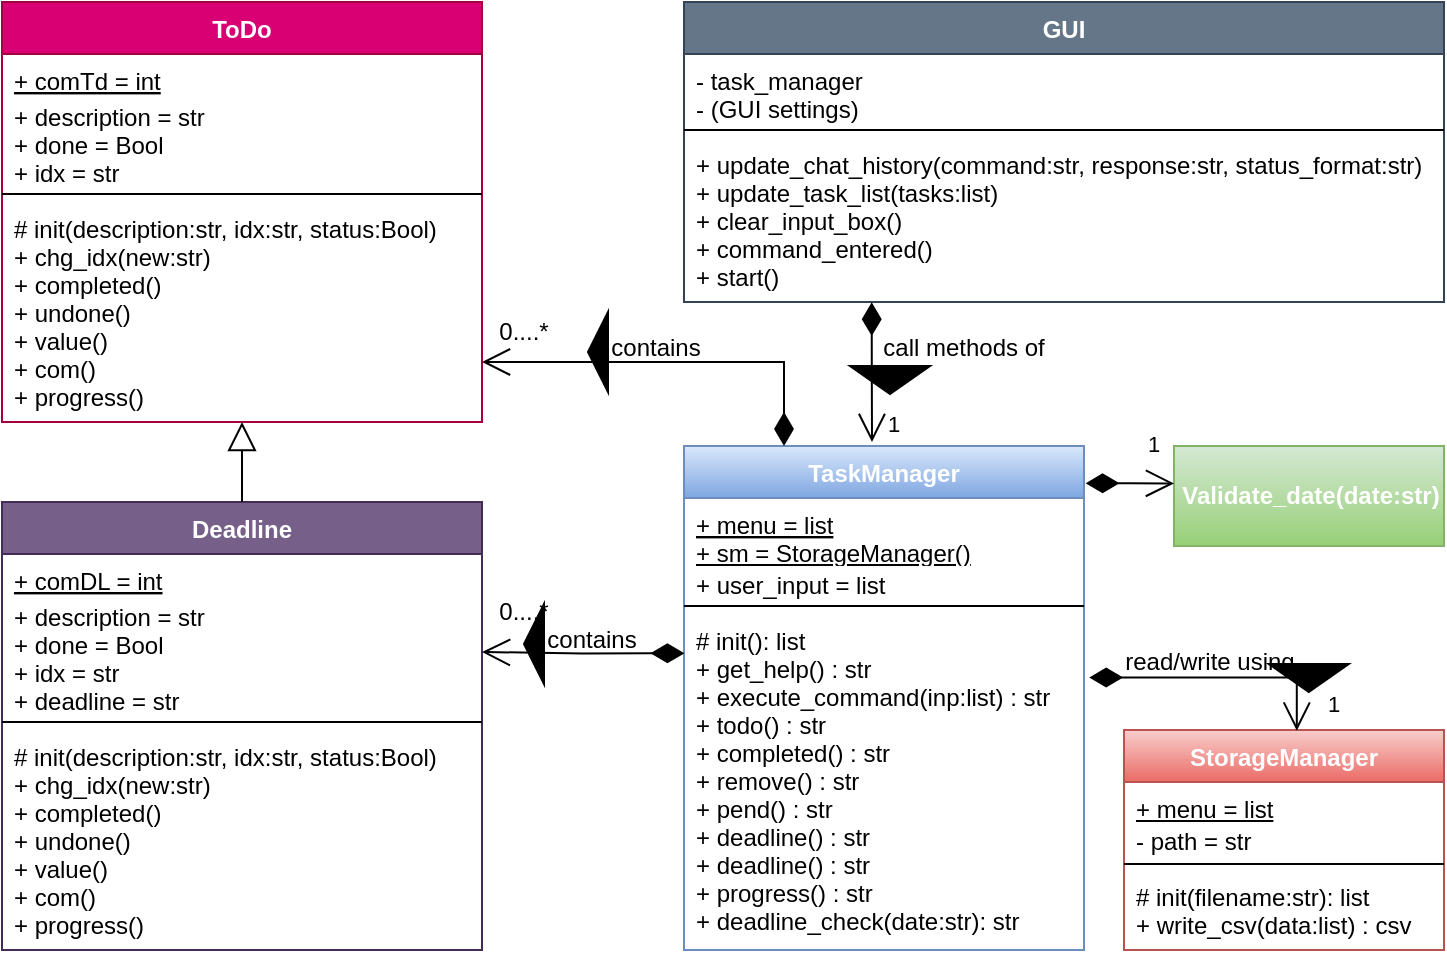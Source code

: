 <mxfile version="17.2.4" type="github" pages="2">
  <diagram name="UML" id="9f46799a-70d6-7492-0946-bef42562c5a5">
    <mxGraphModel dx="982" dy="359" grid="1" gridSize="10" guides="1" tooltips="1" connect="1" arrows="1" fold="1" page="1" pageScale="1" pageWidth="1100" pageHeight="850" background="none" math="0" shadow="0">
      <root>
        <mxCell id="0" />
        <mxCell id="1" parent="0" />
        <mxCell id="ZwuZ58h4NQ7gW0yGh3w9-2" value="GUI" style="swimlane;fontStyle=1;align=center;verticalAlign=top;childLayout=stackLayout;horizontal=1;startSize=26;horizontalStack=0;resizeParent=1;resizeParentMax=0;resizeLast=0;collapsible=1;marginBottom=0;fillColor=#647687;fontColor=#ffffff;strokeColor=#314354;" vertex="1" parent="1">
          <mxGeometry x="410" y="10" width="380" height="150" as="geometry" />
        </mxCell>
        <mxCell id="ZwuZ58h4NQ7gW0yGh3w9-3" value="- task_manager &#xa;- (GUI settings)" style="text;strokeColor=none;fillColor=none;align=left;verticalAlign=top;spacingLeft=4;spacingRight=4;overflow=hidden;rotatable=0;points=[[0,0.5],[1,0.5]];portConstraint=eastwest;" vertex="1" parent="ZwuZ58h4NQ7gW0yGh3w9-2">
          <mxGeometry y="26" width="380" height="34" as="geometry" />
        </mxCell>
        <mxCell id="ZwuZ58h4NQ7gW0yGh3w9-4" value="" style="line;strokeWidth=1;fillColor=none;align=left;verticalAlign=middle;spacingTop=-1;spacingLeft=3;spacingRight=3;rotatable=0;labelPosition=right;points=[];portConstraint=eastwest;" vertex="1" parent="ZwuZ58h4NQ7gW0yGh3w9-2">
          <mxGeometry y="60" width="380" height="8" as="geometry" />
        </mxCell>
        <mxCell id="ZwuZ58h4NQ7gW0yGh3w9-5" value="+ update_chat_history(command:str, response:str, status_format:str)&#xa;+ update_task_list(tasks:list)&#xa;+ clear_input_box()&#xa;+ command_entered()&#xa;+ start()" style="text;strokeColor=none;fillColor=none;align=left;verticalAlign=top;spacingLeft=4;spacingRight=4;overflow=hidden;rotatable=0;points=[[0,0.5],[1,0.5]];portConstraint=eastwest;" vertex="1" parent="ZwuZ58h4NQ7gW0yGh3w9-2">
          <mxGeometry y="68" width="380" height="82" as="geometry" />
        </mxCell>
        <mxCell id="ZwuZ58h4NQ7gW0yGh3w9-6" value="TaskManager" style="swimlane;fontStyle=1;align=center;verticalAlign=top;childLayout=stackLayout;horizontal=1;startSize=26;horizontalStack=0;resizeParent=1;resizeParentMax=0;resizeLast=0;collapsible=1;marginBottom=0;fillColor=#dae8fc;strokeColor=#6c8ebf;gradientColor=#7ea6e0;fontColor=#FFFFFF;" vertex="1" parent="1">
          <mxGeometry x="410" y="232" width="200" height="252" as="geometry" />
        </mxCell>
        <mxCell id="ZwuZ58h4NQ7gW0yGh3w9-7" value="+ menu = list&#xa;+ sm = StorageManager()" style="text;strokeColor=none;fillColor=none;align=left;verticalAlign=top;spacingLeft=4;spacingRight=4;overflow=hidden;rotatable=0;points=[[0,0.5],[1,0.5]];portConstraint=eastwest;fontStyle=4" vertex="1" parent="ZwuZ58h4NQ7gW0yGh3w9-6">
          <mxGeometry y="26" width="200" height="30" as="geometry" />
        </mxCell>
        <mxCell id="ZwuZ58h4NQ7gW0yGh3w9-24" value="+ user_input = list" style="text;strokeColor=none;fillColor=none;align=left;verticalAlign=top;spacingLeft=4;spacingRight=4;overflow=hidden;rotatable=0;points=[[0,0.5],[1,0.5]];portConstraint=eastwest;fontStyle=0" vertex="1" parent="ZwuZ58h4NQ7gW0yGh3w9-6">
          <mxGeometry y="56" width="200" height="20" as="geometry" />
        </mxCell>
        <mxCell id="ZwuZ58h4NQ7gW0yGh3w9-8" value="" style="line;strokeWidth=1;fillColor=none;align=left;verticalAlign=middle;spacingTop=-1;spacingLeft=3;spacingRight=3;rotatable=0;labelPosition=right;points=[];portConstraint=eastwest;" vertex="1" parent="ZwuZ58h4NQ7gW0yGh3w9-6">
          <mxGeometry y="76" width="200" height="8" as="geometry" />
        </mxCell>
        <mxCell id="ZwuZ58h4NQ7gW0yGh3w9-9" value="# init(): list&#xa;+ get_help() : str&#xa;+ execute_command(inp:list) : str&#xa;+ todo() : str&#xa;+ completed() : str&#xa;+ remove() : str&#xa;+ pend() : str&#xa;+ deadline() : str&#xa;+ deadline() : str&#xa;+ progress() : str&#xa;+ deadline_check(date:str): str" style="text;strokeColor=none;fillColor=none;align=left;verticalAlign=top;spacingLeft=4;spacingRight=4;overflow=hidden;rotatable=0;points=[[0,0.5],[1,0.5]];portConstraint=eastwest;" vertex="1" parent="ZwuZ58h4NQ7gW0yGh3w9-6">
          <mxGeometry y="84" width="200" height="168" as="geometry" />
        </mxCell>
        <mxCell id="ZwuZ58h4NQ7gW0yGh3w9-14" value="StorageManager" style="swimlane;fontStyle=1;align=center;verticalAlign=top;childLayout=stackLayout;horizontal=1;startSize=26;horizontalStack=0;resizeParent=1;resizeParentMax=0;resizeLast=0;collapsible=1;marginBottom=0;fillColor=#f8cecc;gradientColor=#ea6b66;strokeColor=#b85450;fontColor=#FFFFFF;" vertex="1" parent="1">
          <mxGeometry x="630" y="374" width="160" height="110" as="geometry" />
        </mxCell>
        <mxCell id="ZwuZ58h4NQ7gW0yGh3w9-15" value="+ menu = list&#xa;" style="text;strokeColor=none;fillColor=none;align=left;verticalAlign=top;spacingLeft=4;spacingRight=4;overflow=hidden;rotatable=0;points=[[0,0.5],[1,0.5]];portConstraint=eastwest;fontStyle=4" vertex="1" parent="ZwuZ58h4NQ7gW0yGh3w9-14">
          <mxGeometry y="26" width="160" height="16" as="geometry" />
        </mxCell>
        <mxCell id="ZwuZ58h4NQ7gW0yGh3w9-18" value="- path = str" style="text;strokeColor=none;fillColor=none;align=left;verticalAlign=top;spacingLeft=4;spacingRight=4;overflow=hidden;rotatable=0;points=[[0,0.5],[1,0.5]];portConstraint=eastwest;fontStyle=0" vertex="1" parent="ZwuZ58h4NQ7gW0yGh3w9-14">
          <mxGeometry y="42" width="160" height="22" as="geometry" />
        </mxCell>
        <mxCell id="ZwuZ58h4NQ7gW0yGh3w9-16" value="" style="line;strokeWidth=1;fillColor=none;align=left;verticalAlign=middle;spacingTop=-1;spacingLeft=3;spacingRight=3;rotatable=0;labelPosition=right;points=[];portConstraint=eastwest;" vertex="1" parent="ZwuZ58h4NQ7gW0yGh3w9-14">
          <mxGeometry y="64" width="160" height="6" as="geometry" />
        </mxCell>
        <mxCell id="ZwuZ58h4NQ7gW0yGh3w9-17" value="# init(filename:str): list&#xa;+ write_csv(data:list) : csv" style="text;strokeColor=none;fillColor=none;align=left;verticalAlign=top;spacingLeft=4;spacingRight=4;overflow=hidden;rotatable=0;points=[[0,0.5],[1,0.5]];portConstraint=eastwest;" vertex="1" parent="ZwuZ58h4NQ7gW0yGh3w9-14">
          <mxGeometry y="70" width="160" height="40" as="geometry" />
        </mxCell>
        <mxCell id="ZwuZ58h4NQ7gW0yGh3w9-19" value="ToDo" style="swimlane;fontStyle=1;align=center;verticalAlign=top;childLayout=stackLayout;horizontal=1;startSize=26;horizontalStack=0;resizeParent=1;resizeParentMax=0;resizeLast=0;collapsible=1;marginBottom=0;fillColor=#d80073;fontColor=#ffffff;strokeColor=#A50040;" vertex="1" parent="1">
          <mxGeometry x="69" y="10" width="240" height="210" as="geometry" />
        </mxCell>
        <mxCell id="ZwuZ58h4NQ7gW0yGh3w9-20" value="+ comTd = int" style="text;strokeColor=none;fillColor=none;align=left;verticalAlign=top;spacingLeft=4;spacingRight=4;overflow=hidden;rotatable=0;points=[[0,0.5],[1,0.5]];portConstraint=eastwest;fontStyle=4" vertex="1" parent="ZwuZ58h4NQ7gW0yGh3w9-19">
          <mxGeometry y="26" width="240" height="18" as="geometry" />
        </mxCell>
        <mxCell id="ZwuZ58h4NQ7gW0yGh3w9-23" value="+ description = str&#xa;+ done = Bool&#xa;+ idx = str" style="text;strokeColor=none;fillColor=none;align=left;verticalAlign=top;spacingLeft=4;spacingRight=4;overflow=hidden;rotatable=0;points=[[0,0.5],[1,0.5]];portConstraint=eastwest;fontStyle=0" vertex="1" parent="ZwuZ58h4NQ7gW0yGh3w9-19">
          <mxGeometry y="44" width="240" height="48" as="geometry" />
        </mxCell>
        <mxCell id="ZwuZ58h4NQ7gW0yGh3w9-21" value="" style="line;strokeWidth=1;fillColor=none;align=left;verticalAlign=middle;spacingTop=-1;spacingLeft=3;spacingRight=3;rotatable=0;labelPosition=right;points=[];portConstraint=eastwest;" vertex="1" parent="ZwuZ58h4NQ7gW0yGh3w9-19">
          <mxGeometry y="92" width="240" height="8" as="geometry" />
        </mxCell>
        <mxCell id="ZwuZ58h4NQ7gW0yGh3w9-22" value="# init(description:str, idx:str, status:Bool)&#xa;+ chg_idx(new:str)&#xa;+ completed()&#xa;+ undone()&#xa;+ value()&#xa;+ com()&#xa;+ progress()" style="text;strokeColor=none;fillColor=none;align=left;verticalAlign=top;spacingLeft=4;spacingRight=4;overflow=hidden;rotatable=0;points=[[0,0.5],[1,0.5]];portConstraint=eastwest;" vertex="1" parent="ZwuZ58h4NQ7gW0yGh3w9-19">
          <mxGeometry y="100" width="240" height="110" as="geometry" />
        </mxCell>
        <mxCell id="ZwuZ58h4NQ7gW0yGh3w9-25" value="Deadline" style="swimlane;fontStyle=1;align=center;verticalAlign=top;childLayout=stackLayout;horizontal=1;startSize=26;horizontalStack=0;resizeParent=1;resizeParentMax=0;resizeLast=0;collapsible=1;marginBottom=0;fillColor=#76608a;fontColor=#ffffff;strokeColor=#432D57;" vertex="1" parent="1">
          <mxGeometry x="69" y="260" width="240" height="224" as="geometry" />
        </mxCell>
        <mxCell id="ZwuZ58h4NQ7gW0yGh3w9-26" value="+ comDL = int" style="text;strokeColor=none;fillColor=none;align=left;verticalAlign=top;spacingLeft=4;spacingRight=4;overflow=hidden;rotatable=0;points=[[0,0.5],[1,0.5]];portConstraint=eastwest;fontStyle=4" vertex="1" parent="ZwuZ58h4NQ7gW0yGh3w9-25">
          <mxGeometry y="26" width="240" height="18" as="geometry" />
        </mxCell>
        <mxCell id="ZwuZ58h4NQ7gW0yGh3w9-27" value="+ description = str&#xa;+ done = Bool&#xa;+ idx = str&#xa;+ deadline = str" style="text;strokeColor=none;fillColor=none;align=left;verticalAlign=top;spacingLeft=4;spacingRight=4;overflow=hidden;rotatable=0;points=[[0,0.5],[1,0.5]];portConstraint=eastwest;fontStyle=0" vertex="1" parent="ZwuZ58h4NQ7gW0yGh3w9-25">
          <mxGeometry y="44" width="240" height="62" as="geometry" />
        </mxCell>
        <mxCell id="ZwuZ58h4NQ7gW0yGh3w9-28" value="" style="line;strokeWidth=1;fillColor=none;align=left;verticalAlign=middle;spacingTop=-1;spacingLeft=3;spacingRight=3;rotatable=0;labelPosition=right;points=[];portConstraint=eastwest;" vertex="1" parent="ZwuZ58h4NQ7gW0yGh3w9-25">
          <mxGeometry y="106" width="240" height="8" as="geometry" />
        </mxCell>
        <mxCell id="ZwuZ58h4NQ7gW0yGh3w9-29" value="# init(description:str, idx:str, status:Bool)&#xa;+ chg_idx(new:str)&#xa;+ completed()&#xa;+ undone()&#xa;+ value()&#xa;+ com()&#xa;+ progress()" style="text;strokeColor=none;fillColor=none;align=left;verticalAlign=top;spacingLeft=4;spacingRight=4;overflow=hidden;rotatable=0;points=[[0,0.5],[1,0.5]];portConstraint=eastwest;" vertex="1" parent="ZwuZ58h4NQ7gW0yGh3w9-25">
          <mxGeometry y="114" width="240" height="110" as="geometry" />
        </mxCell>
        <mxCell id="ZwuZ58h4NQ7gW0yGh3w9-30" value="" style="endArrow=block;endFill=0;endSize=12;html=1;rounded=0;exitX=0.5;exitY=0;exitDx=0;exitDy=0;entryX=0.5;entryY=1;entryDx=0;entryDy=0;entryPerimeter=0;" edge="1" parent="1" source="ZwuZ58h4NQ7gW0yGh3w9-25" target="ZwuZ58h4NQ7gW0yGh3w9-22">
          <mxGeometry width="160" relative="1" as="geometry">
            <mxPoint x="239" y="380" as="sourcePoint" />
            <mxPoint x="799" y="550" as="targetPoint" />
          </mxGeometry>
        </mxCell>
        <mxCell id="ZwuZ58h4NQ7gW0yGh3w9-32" value="&lt;b&gt;Validate_date(date:str)&lt;/b&gt;" style="html=1;fillColor=#d5e8d4;gradientColor=#97d077;strokeColor=#82b366;fontColor=#FFFFFF;" vertex="1" parent="1">
          <mxGeometry x="655" y="232" width="135" height="50" as="geometry" />
        </mxCell>
        <mxCell id="ZwuZ58h4NQ7gW0yGh3w9-33" value="1" style="endArrow=open;html=1;endSize=12;startArrow=diamondThin;startSize=14;startFill=1;edgeStyle=orthogonalEdgeStyle;align=left;verticalAlign=bottom;rounded=0;exitX=0.247;exitY=1.001;exitDx=0;exitDy=0;exitPerimeter=0;" edge="1" parent="1" source="ZwuZ58h4NQ7gW0yGh3w9-5">
          <mxGeometry x="0.999" y="6" relative="1" as="geometry">
            <mxPoint x="380" y="180" as="sourcePoint" />
            <mxPoint x="504" y="230" as="targetPoint" />
            <mxPoint as="offset" />
          </mxGeometry>
        </mxCell>
        <mxCell id="ZwuZ58h4NQ7gW0yGh3w9-34" value="" style="endArrow=open;html=1;endSize=12;startArrow=diamondThin;startSize=14;startFill=1;edgeStyle=orthogonalEdgeStyle;align=left;verticalAlign=bottom;rounded=0;entryX=1;entryY=0.5;entryDx=0;entryDy=0;exitX=0.001;exitY=0.117;exitDx=0;exitDy=0;exitPerimeter=0;" edge="1" parent="1" source="ZwuZ58h4NQ7gW0yGh3w9-9" target="ZwuZ58h4NQ7gW0yGh3w9-27">
          <mxGeometry x="-0.407" y="-16" relative="1" as="geometry">
            <mxPoint x="310" y="320" as="sourcePoint" />
            <mxPoint x="470" y="320" as="targetPoint" />
            <mxPoint as="offset" />
          </mxGeometry>
        </mxCell>
        <mxCell id="ZwuZ58h4NQ7gW0yGh3w9-35" value="" style="endArrow=open;html=1;endSize=12;startArrow=diamondThin;startSize=14;startFill=1;edgeStyle=orthogonalEdgeStyle;align=left;verticalAlign=bottom;rounded=0;exitX=0.25;exitY=0;exitDx=0;exitDy=0;" edge="1" parent="1" source="ZwuZ58h4NQ7gW0yGh3w9-6" target="ZwuZ58h4NQ7gW0yGh3w9-22">
          <mxGeometry x="-0.899" y="-10" relative="1" as="geometry">
            <mxPoint x="270" y="210" as="sourcePoint" />
            <mxPoint x="430" y="210" as="targetPoint" />
            <Array as="points">
              <mxPoint x="460" y="190" />
            </Array>
            <mxPoint as="offset" />
          </mxGeometry>
        </mxCell>
        <mxCell id="ZwuZ58h4NQ7gW0yGh3w9-37" value="1" style="endArrow=open;html=1;endSize=12;startArrow=diamondThin;startSize=14;startFill=1;edgeStyle=orthogonalEdgeStyle;align=left;verticalAlign=bottom;rounded=0;entryX=0.54;entryY=0.003;entryDx=0;entryDy=0;exitX=1.013;exitY=0.189;exitDx=0;exitDy=0;exitPerimeter=0;entryPerimeter=0;" edge="1" parent="1" source="ZwuZ58h4NQ7gW0yGh3w9-9" target="ZwuZ58h4NQ7gW0yGh3w9-14">
          <mxGeometry x="0.934" y="14" relative="1" as="geometry">
            <mxPoint x="420.2" y="345.656" as="sourcePoint" />
            <mxPoint x="300" y="345" as="targetPoint" />
            <mxPoint as="offset" />
          </mxGeometry>
        </mxCell>
        <mxCell id="ZwuZ58h4NQ7gW0yGh3w9-38" value="0....*" style="text;html=1;strokeColor=none;fillColor=none;align=center;verticalAlign=middle;whiteSpace=wrap;rounded=0;" vertex="1" parent="1">
          <mxGeometry x="300" y="160" width="60" height="30" as="geometry" />
        </mxCell>
        <mxCell id="ZwuZ58h4NQ7gW0yGh3w9-39" value="0....*" style="text;html=1;strokeColor=none;fillColor=none;align=center;verticalAlign=middle;whiteSpace=wrap;rounded=0;" vertex="1" parent="1">
          <mxGeometry x="300" y="300" width="60" height="30" as="geometry" />
        </mxCell>
        <mxCell id="ZwuZ58h4NQ7gW0yGh3w9-41" value="" style="shape=mxgraph.arrows2.wedgeArrow;html=1;fillColor=#000000;bendable=0;rounded=0;" edge="1" parent="1">
          <mxGeometry width="100" height="100" relative="1" as="geometry">
            <mxPoint x="372" y="184.97" as="sourcePoint" />
            <mxPoint x="362" y="184.97" as="targetPoint" />
          </mxGeometry>
        </mxCell>
        <mxCell id="ZwuZ58h4NQ7gW0yGh3w9-42" value="1" style="endArrow=open;html=1;endSize=12;startArrow=diamondThin;startSize=14;startFill=1;edgeStyle=orthogonalEdgeStyle;align=left;verticalAlign=bottom;rounded=0;exitX=1.004;exitY=0.074;exitDx=0;exitDy=0;exitPerimeter=0;entryX=0;entryY=0.374;entryDx=0;entryDy=0;entryPerimeter=0;" edge="1" parent="1" source="ZwuZ58h4NQ7gW0yGh3w9-6" target="ZwuZ58h4NQ7gW0yGh3w9-32">
          <mxGeometry x="0.325" y="11" relative="1" as="geometry">
            <mxPoint x="513.86" y="170.082" as="sourcePoint" />
            <mxPoint x="514" y="240" as="targetPoint" />
            <mxPoint as="offset" />
          </mxGeometry>
        </mxCell>
        <mxCell id="ZwuZ58h4NQ7gW0yGh3w9-43" value="contains" style="text;html=1;strokeColor=none;fillColor=none;align=center;verticalAlign=middle;whiteSpace=wrap;rounded=0;" vertex="1" parent="1">
          <mxGeometry x="366" y="168" width="60" height="30" as="geometry" />
        </mxCell>
        <mxCell id="ZwuZ58h4NQ7gW0yGh3w9-44" value="" style="shape=mxgraph.arrows2.wedgeArrow;html=1;fillColor=#000000;bendable=0;rounded=0;" edge="1" parent="1">
          <mxGeometry width="100" height="100" relative="1" as="geometry">
            <mxPoint x="340" y="330.97" as="sourcePoint" />
            <mxPoint x="330" y="330.97" as="targetPoint" />
          </mxGeometry>
        </mxCell>
        <mxCell id="ZwuZ58h4NQ7gW0yGh3w9-45" value="contains" style="text;html=1;strokeColor=none;fillColor=none;align=center;verticalAlign=middle;whiteSpace=wrap;rounded=0;" vertex="1" parent="1">
          <mxGeometry x="334" y="314" width="60" height="30" as="geometry" />
        </mxCell>
        <mxCell id="ZwuZ58h4NQ7gW0yGh3w9-46" value="" style="shape=mxgraph.arrows2.wedgeArrow;html=1;fillColor=#000000;bendable=0;rounded=0;" edge="1" parent="1">
          <mxGeometry width="100" height="100" relative="1" as="geometry">
            <mxPoint x="513" y="191.97" as="sourcePoint" />
            <mxPoint x="513" y="206" as="targetPoint" />
          </mxGeometry>
        </mxCell>
        <mxCell id="ZwuZ58h4NQ7gW0yGh3w9-47" value="call methods of" style="text;html=1;strokeColor=none;fillColor=none;align=center;verticalAlign=middle;whiteSpace=wrap;rounded=0;" vertex="1" parent="1">
          <mxGeometry x="504" y="168" width="92" height="30" as="geometry" />
        </mxCell>
        <mxCell id="ZwuZ58h4NQ7gW0yGh3w9-48" value="read/write using" style="text;html=1;strokeColor=none;fillColor=none;align=center;verticalAlign=middle;whiteSpace=wrap;rounded=0;" vertex="1" parent="1">
          <mxGeometry x="627" y="325" width="92" height="30" as="geometry" />
        </mxCell>
        <mxCell id="ZwuZ58h4NQ7gW0yGh3w9-49" value="" style="shape=mxgraph.arrows2.wedgeArrow;html=1;fillColor=#000000;bendable=0;rounded=0;" edge="1" parent="1">
          <mxGeometry width="100" height="100" relative="1" as="geometry">
            <mxPoint x="722.38" y="340.97" as="sourcePoint" />
            <mxPoint x="722.38" y="355" as="targetPoint" />
          </mxGeometry>
        </mxCell>
      </root>
    </mxGraphModel>
  </diagram>
  <diagram id="EYr3Eko0pQ3Fg2nuvDk1" name="Object Diagram">
    <mxGraphModel dx="1178" dy="431" grid="1" gridSize="10" guides="1" tooltips="1" connect="1" arrows="1" fold="1" page="1" pageScale="1" pageWidth="827" pageHeight="1169" math="0" shadow="0">
      <root>
        <mxCell id="0" />
        <mxCell id="1" parent="0" />
        <mxCell id="1DBgugd92XxTER6m6FTS-2" value="&#39;Pick up parcel&#39;:ToDo" style="swimlane;fontStyle=4;childLayout=stackLayout;horizontal=1;startSize=26;fillColor=#d80073;horizontalStack=0;resizeParent=1;resizeParentMax=0;resizeLast=0;collapsible=1;marginBottom=0;strokeColor=#A50040;fontColor=#000000;" vertex="1" parent="1">
          <mxGeometry x="30" y="439" width="170" height="80" as="geometry" />
        </mxCell>
        <mxCell id="1DBgugd92XxTER6m6FTS-4" value="description = &#39;Pick up parcel&#39; &#xa;done = False&#xa;idx = &#39;1&#39;" style="text;strokeColor=none;fillColor=none;align=left;verticalAlign=top;spacingLeft=4;spacingRight=4;overflow=hidden;rotatable=0;points=[[0,0.5],[1,0.5]];portConstraint=eastwest;" vertex="1" parent="1DBgugd92XxTER6m6FTS-2">
          <mxGeometry y="26" width="170" height="54" as="geometry" />
        </mxCell>
        <mxCell id="BOptXhGEqJJCsXxz0c24-1" value="&#39;Throw out trash&#39;:Deadline" style="swimlane;fontStyle=4;childLayout=stackLayout;horizontal=1;startSize=26;fillColor=#d80073;horizontalStack=0;resizeParent=1;resizeParentMax=0;resizeLast=0;collapsible=1;marginBottom=0;strokeColor=#A50040;fontColor=#000000;" vertex="1" parent="1">
          <mxGeometry x="30" y="304" width="170" height="96" as="geometry" />
        </mxCell>
        <mxCell id="BOptXhGEqJJCsXxz0c24-2" value="description = &#39;Throw out trash&#39; &#xa;done = False&#xa;idx = &#39;2&#39;&#xa;deadline = &#39;12Apr22&#xa;" style="text;strokeColor=none;fillColor=none;align=left;verticalAlign=top;spacingLeft=4;spacingRight=4;overflow=hidden;rotatable=0;points=[[0,0.5],[1,0.5]];portConstraint=eastwest;" vertex="1" parent="BOptXhGEqJJCsXxz0c24-1">
          <mxGeometry y="26" width="170" height="70" as="geometry" />
        </mxCell>
        <mxCell id="BOptXhGEqJJCsXxz0c24-3" value="task_manager:TaskManager" style="swimlane;fontStyle=4;childLayout=stackLayout;horizontal=1;startSize=26;fillColor=#dae8fc;horizontalStack=0;resizeParent=1;resizeParentMax=0;resizeLast=0;collapsible=1;marginBottom=0;strokeColor=#6c8ebf;gradientColor=#7ea6e0;" vertex="1" parent="1">
          <mxGeometry x="270" y="304" width="340" height="104" as="geometry" />
        </mxCell>
        <mxCell id="BOptXhGEqJJCsXxz0c24-4" value="+ menu = [ &#39;Pick up parcel&#39;:ToDo, &#39;Throw out trash&#39;:Deadline]" style="text;strokeColor=none;fillColor=none;align=left;verticalAlign=top;spacingLeft=4;spacingRight=4;overflow=hidden;rotatable=0;points=[[0,0.5],[1,0.5]];portConstraint=eastwest;fontStyle=0" vertex="1" parent="BOptXhGEqJJCsXxz0c24-3">
          <mxGeometry y="26" width="340" height="26" as="geometry" />
        </mxCell>
        <mxCell id="BOptXhGEqJJCsXxz0c24-5" value="+ sm = StorageManager()" style="text;strokeColor=none;fillColor=none;align=left;verticalAlign=top;spacingLeft=4;spacingRight=4;overflow=hidden;rotatable=0;points=[[0,0.5],[1,0.5]];portConstraint=eastwest;fontStyle=4" vertex="1" parent="BOptXhGEqJJCsXxz0c24-3">
          <mxGeometry y="52" width="340" height="26" as="geometry" />
        </mxCell>
        <mxCell id="BOptXhGEqJJCsXxz0c24-6" value="+ user_input = list" style="text;strokeColor=none;fillColor=none;align=left;verticalAlign=top;spacingLeft=4;spacingRight=4;overflow=hidden;rotatable=0;points=[[0,0.5],[1,0.5]];portConstraint=eastwest;" vertex="1" parent="BOptXhGEqJJCsXxz0c24-3">
          <mxGeometry y="78" width="340" height="26" as="geometry" />
        </mxCell>
        <mxCell id="5cB7490FCOMJmC2RYFwi-11" style="edgeStyle=orthogonalEdgeStyle;rounded=0;orthogonalLoop=1;jettySize=auto;html=1;exitX=1;exitY=0.5;exitDx=0;exitDy=0;labelBackgroundColor=none;" edge="1" parent="BOptXhGEqJJCsXxz0c24-3" source="BOptXhGEqJJCsXxz0c24-5" target="BOptXhGEqJJCsXxz0c24-5">
          <mxGeometry relative="1" as="geometry" />
        </mxCell>
        <mxCell id="geb1Uy26zj3V8sluNseR-1" value="Validate_date(date:str)" style="html=1;fillColor=#d5e8d4;gradientColor=#97d077;strokeColor=#82b366;" vertex="1" parent="1">
          <mxGeometry x="670" y="305" width="135" height="50" as="geometry" />
        </mxCell>
        <mxCell id="5cB7490FCOMJmC2RYFwi-6" value="sm:StorageManager" style="swimlane;fontStyle=4;childLayout=stackLayout;horizontal=1;startSize=26;fillColor=#f8cecc;horizontalStack=0;resizeParent=1;resizeParentMax=0;resizeLast=0;collapsible=1;marginBottom=0;gradientColor=#ea6b66;strokeColor=#b85450;" vertex="1" parent="1">
          <mxGeometry x="270" y="440" width="340" height="78" as="geometry" />
        </mxCell>
        <mxCell id="5cB7490FCOMJmC2RYFwi-10" value="+ menu = [ &#39;Pick up parcel&#39;:ToDo, &#39;Throw out trash&#39;:Deadline]" style="text;strokeColor=none;fillColor=none;align=left;verticalAlign=top;spacingLeft=4;spacingRight=4;overflow=hidden;rotatable=0;points=[[0,0.5],[1,0.5]];portConstraint=eastwest;fontStyle=4" vertex="1" parent="5cB7490FCOMJmC2RYFwi-6">
          <mxGeometry y="26" width="340" height="26" as="geometry" />
        </mxCell>
        <mxCell id="5cB7490FCOMJmC2RYFwi-8" value="- path = &#39;Monty_list.csv&#39;" style="text;strokeColor=none;fillColor=none;align=left;verticalAlign=top;spacingLeft=4;spacingRight=4;overflow=hidden;rotatable=0;points=[[0,0.5],[1,0.5]];portConstraint=eastwest;" vertex="1" parent="5cB7490FCOMJmC2RYFwi-6">
          <mxGeometry y="52" width="340" height="26" as="geometry" />
        </mxCell>
        <mxCell id="45kYnqhVVTwknC7uXS52-5" value="GUI" style="swimlane;fontStyle=4;childLayout=stackLayout;horizontal=1;startSize=26;fillColor=#647687;horizontalStack=0;resizeParent=1;resizeParentMax=0;resizeLast=0;collapsible=1;marginBottom=0;strokeColor=#314354;fontColor=#000000;" vertex="1" parent="1">
          <mxGeometry x="345" y="180" width="190" height="78" as="geometry" />
        </mxCell>
        <mxCell id="45kYnqhVVTwknC7uXS52-6" value="- task_manager = TaskManager" style="text;strokeColor=none;fillColor=none;align=left;verticalAlign=top;spacingLeft=4;spacingRight=4;overflow=hidden;rotatable=0;points=[[0,0.5],[1,0.5]];portConstraint=eastwest;" vertex="1" parent="45kYnqhVVTwknC7uXS52-5">
          <mxGeometry y="26" width="190" height="26" as="geometry" />
        </mxCell>
        <mxCell id="45kYnqhVVTwknC7uXS52-8" value="- (GUI settings)" style="text;strokeColor=none;fillColor=none;align=left;verticalAlign=top;spacingLeft=4;spacingRight=4;overflow=hidden;rotatable=0;points=[[0,0.5],[1,0.5]];portConstraint=eastwest;" vertex="1" parent="45kYnqhVVTwknC7uXS52-5">
          <mxGeometry y="52" width="190" height="26" as="geometry" />
        </mxCell>
        <mxCell id="0v2_lxlh3j6db3kHDA83-1" value="calls" style="html=1;verticalAlign=bottom;endArrow=block;rounded=0;labelBackgroundColor=none;fontColor=#000000;exitX=0.5;exitY=0.997;exitDx=0;exitDy=0;exitPerimeter=0;entryX=0.5;entryY=0;entryDx=0;entryDy=0;" edge="1" parent="1" source="45kYnqhVVTwknC7uXS52-8" target="BOptXhGEqJJCsXxz0c24-3">
          <mxGeometry x="-0.042" y="20" width="80" relative="1" as="geometry">
            <mxPoint x="290" y="360" as="sourcePoint" />
            <mxPoint x="370" y="360" as="targetPoint" />
            <mxPoint as="offset" />
          </mxGeometry>
        </mxCell>
        <mxCell id="sqNjKMXXMfO09ryWXXjb-1" value="uses" style="html=1;verticalAlign=bottom;endArrow=block;rounded=0;labelBackgroundColor=none;fontColor=#000000;entryX=0;entryY=0.5;entryDx=0;entryDy=0;exitX=1;exitY=0.25;exitDx=0;exitDy=0;" edge="1" parent="1" source="BOptXhGEqJJCsXxz0c24-3" target="geb1Uy26zj3V8sluNseR-1">
          <mxGeometry width="80" relative="1" as="geometry">
            <mxPoint x="290" y="360" as="sourcePoint" />
            <mxPoint x="370" y="360" as="targetPoint" />
          </mxGeometry>
        </mxCell>
        <mxCell id="sqNjKMXXMfO09ryWXXjb-2" value="uses" style="html=1;verticalAlign=bottom;endArrow=block;rounded=0;labelBackgroundColor=none;fontColor=#000000;entryX=0.5;entryY=0;entryDx=0;entryDy=0;exitX=0.5;exitY=1;exitDx=0;exitDy=0;" edge="1" parent="1" source="BOptXhGEqJJCsXxz0c24-3" target="5cB7490FCOMJmC2RYFwi-6">
          <mxGeometry x="0.375" y="-20" width="80" relative="1" as="geometry">
            <mxPoint x="620.0" y="340" as="sourcePoint" />
            <mxPoint x="680" y="340" as="targetPoint" />
            <mxPoint as="offset" />
          </mxGeometry>
        </mxCell>
        <mxCell id="sqNjKMXXMfO09ryWXXjb-3" value="contains" style="html=1;verticalAlign=bottom;endArrow=block;rounded=0;labelBackgroundColor=none;fontColor=#000000;entryX=1.008;entryY=0.259;entryDx=0;entryDy=0;entryPerimeter=0;" edge="1" parent="1" target="BOptXhGEqJJCsXxz0c24-2">
          <mxGeometry x="-0.126" y="-8" width="80" relative="1" as="geometry">
            <mxPoint x="270" y="348" as="sourcePoint" />
            <mxPoint x="390" y="360" as="targetPoint" />
            <mxPoint as="offset" />
          </mxGeometry>
        </mxCell>
        <mxCell id="sqNjKMXXMfO09ryWXXjb-4" value="contains" style="html=1;verticalAlign=bottom;endArrow=block;rounded=0;labelBackgroundColor=none;fontColor=#000000;entryX=1;entryY=0.5;entryDx=0;entryDy=0;exitX=0;exitY=0.5;exitDx=0;exitDy=0;" edge="1" parent="1" source="BOptXhGEqJJCsXxz0c24-5" target="1DBgugd92XxTER6m6FTS-4">
          <mxGeometry x="-0.024" y="-18" width="80" relative="1" as="geometry">
            <mxPoint x="630.0" y="350" as="sourcePoint" />
            <mxPoint x="690" y="350" as="targetPoint" />
            <mxPoint as="offset" />
          </mxGeometry>
        </mxCell>
        <mxCell id="sqNjKMXXMfO09ryWXXjb-5" value="Monty_list.csv" style="shape=folder;fontStyle=0;spacingTop=10;tabWidth=40;tabHeight=14;tabPosition=left;html=1;fontColor=#000000;" vertex="1" parent="1">
          <mxGeometry x="690" y="447" width="90" height="66" as="geometry" />
        </mxCell>
        <mxCell id="sqNjKMXXMfO09ryWXXjb-6" value="read/write" style="html=1;verticalAlign=bottom;endArrow=block;rounded=0;labelBackgroundColor=none;fontColor=#000000;exitX=1;exitY=0.962;exitDx=0;exitDy=0;exitPerimeter=0;startArrow=classic;startFill=1;entryX=0;entryY=0.667;entryDx=0;entryDy=0;entryPerimeter=0;" edge="1" parent="1" source="5cB7490FCOMJmC2RYFwi-10" target="sqNjKMXXMfO09ryWXXjb-5">
          <mxGeometry width="80" relative="1" as="geometry">
            <mxPoint x="620.0" y="490" as="sourcePoint" />
            <mxPoint x="680" y="491" as="targetPoint" />
          </mxGeometry>
        </mxCell>
        <mxCell id="67nQjqs9lLvzKYHK2bmk-1" value="After User inputs two tasks:&lt;br&gt;1 : Pick up parcel&lt;br&gt;2 : Throw out trash by 12Apr22" style="text;html=1;align=left;verticalAlign=top;whiteSpace=wrap;rounded=0;fillColor=default;strokeColor=default;" vertex="1" parent="1">
          <mxGeometry x="30" y="180" width="170" height="50" as="geometry" />
        </mxCell>
      </root>
    </mxGraphModel>
  </diagram>
</mxfile>
